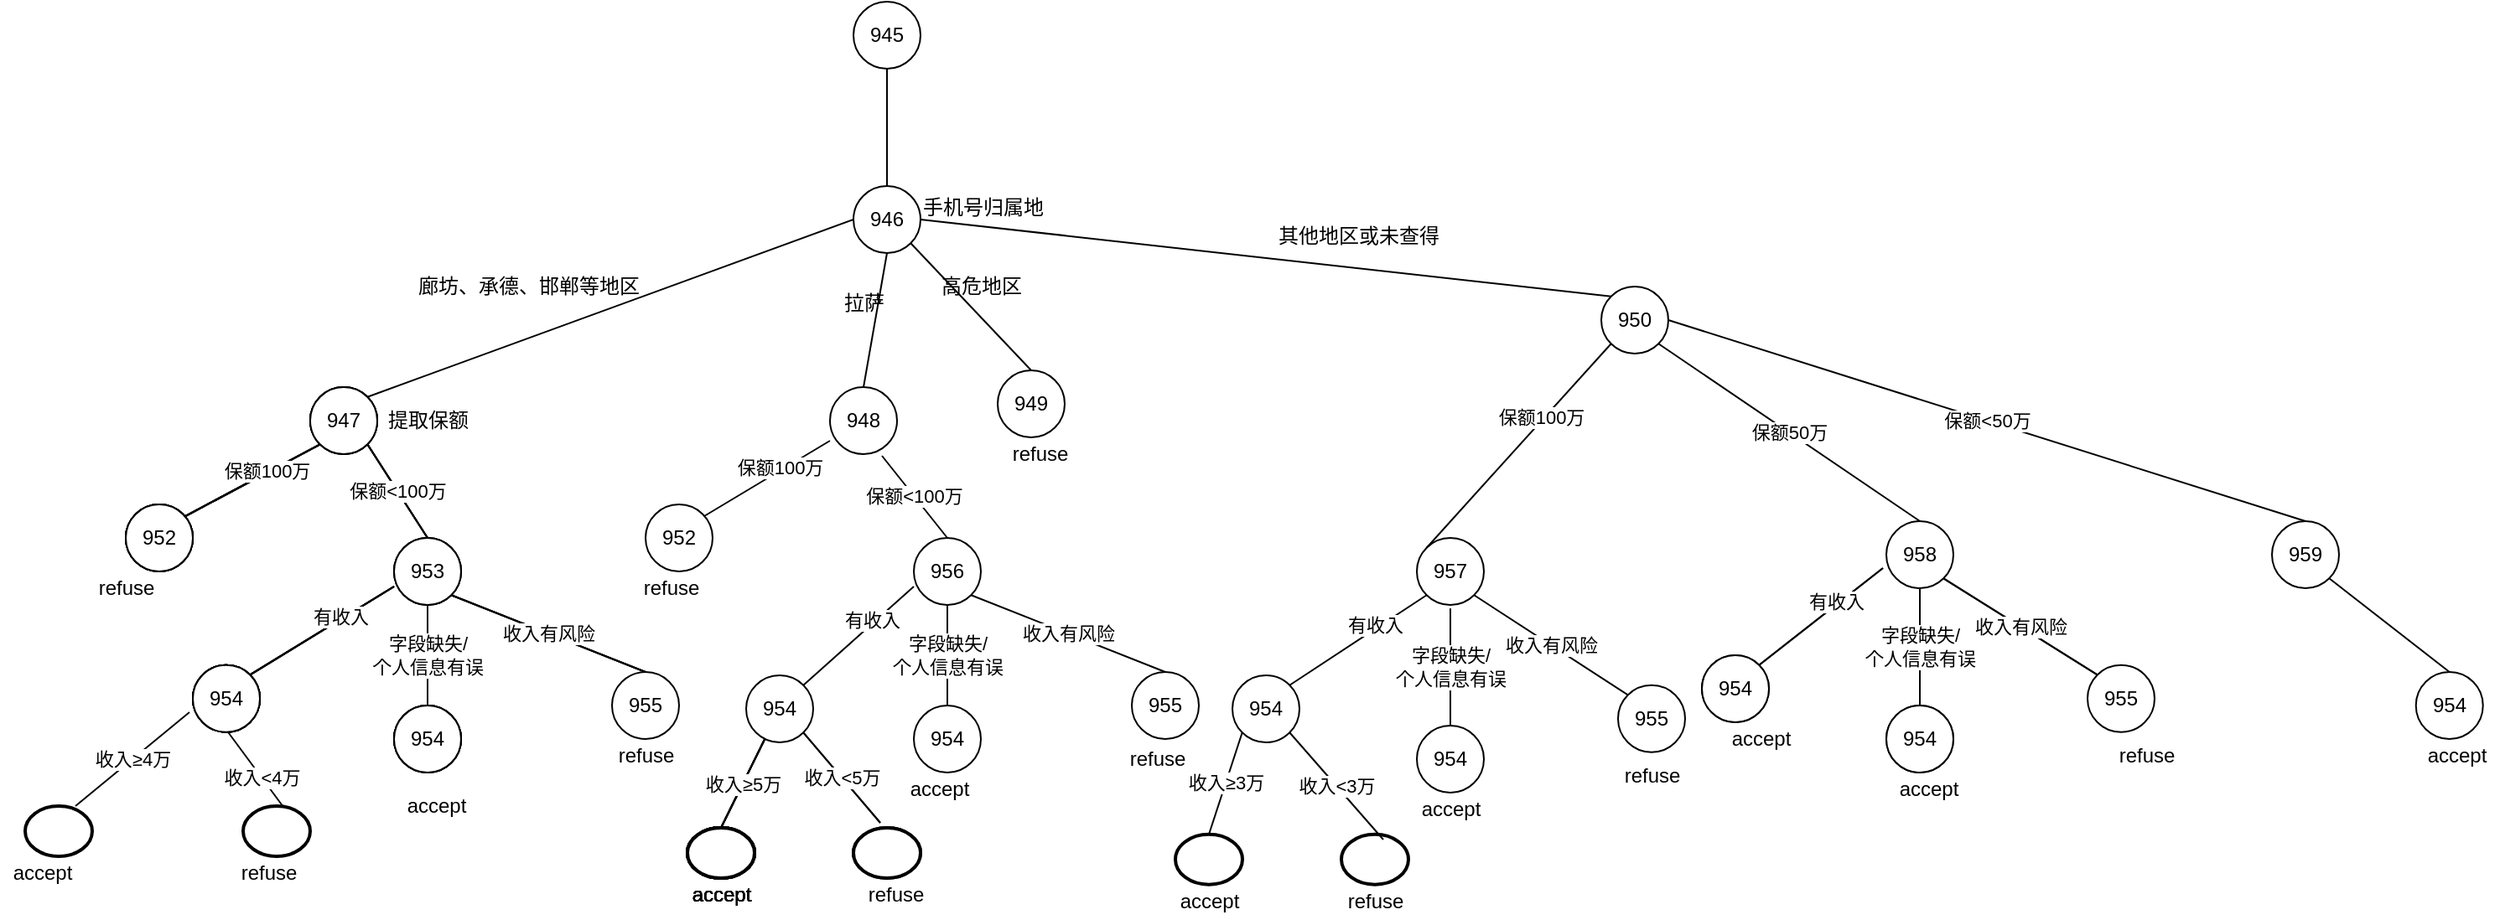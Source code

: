 <mxfile version="13.11.0" type="github">
  <diagram id="GqYp9QRgiTnMv4ogQ1yT" name="Page-1">
    <mxGraphModel dx="2249" dy="738" grid="1" gridSize="10" guides="1" tooltips="1" connect="1" arrows="1" fold="1" page="1" pageScale="1" pageWidth="827" pageHeight="1169" math="0" shadow="0">
      <root>
        <mxCell id="0" />
        <mxCell id="1" parent="0" />
        <mxCell id="ffeUi8GMqS-hSIrCTA7c-2" value="" style="endArrow=none;html=1;entryX=0.5;entryY=1;entryDx=0;entryDy=0;entryPerimeter=0;" edge="1" parent="1">
          <mxGeometry width="50" height="50" relative="1" as="geometry">
            <mxPoint x="414" y="190" as="sourcePoint" />
            <mxPoint x="414" y="120" as="targetPoint" />
          </mxGeometry>
        </mxCell>
        <mxCell id="ffeUi8GMqS-hSIrCTA7c-6" value="945" style="ellipse;whiteSpace=wrap;html=1;" vertex="1" parent="1">
          <mxGeometry x="394" y="80" width="40" height="40" as="geometry" />
        </mxCell>
        <mxCell id="ffeUi8GMqS-hSIrCTA7c-7" value="946" style="ellipse;whiteSpace=wrap;html=1;" vertex="1" parent="1">
          <mxGeometry x="394" y="190" width="40" height="40" as="geometry" />
        </mxCell>
        <mxCell id="ffeUi8GMqS-hSIrCTA7c-8" value="手机号归属地" style="text;html=1;align=center;verticalAlign=middle;resizable=0;points=[];autosize=1;" vertex="1" parent="1">
          <mxGeometry x="426" y="193" width="90" height="20" as="geometry" />
        </mxCell>
        <mxCell id="ffeUi8GMqS-hSIrCTA7c-9" value="" style="endArrow=none;html=1;entryX=0;entryY=0.5;entryDx=0;entryDy=0;exitX=1;exitY=0;exitDx=0;exitDy=0;" edge="1" parent="1" source="ffeUi8GMqS-hSIrCTA7c-13" target="ffeUi8GMqS-hSIrCTA7c-7">
          <mxGeometry width="50" height="50" relative="1" as="geometry">
            <mxPoint x="200" y="280" as="sourcePoint" />
            <mxPoint x="394" y="220" as="targetPoint" />
            <Array as="points" />
          </mxGeometry>
        </mxCell>
        <mxCell id="ffeUi8GMqS-hSIrCTA7c-10" value="" style="endArrow=none;html=1;entryX=0.5;entryY=1;entryDx=0;entryDy=0;exitX=0.5;exitY=0;exitDx=0;exitDy=0;" edge="1" parent="1" source="ffeUi8GMqS-hSIrCTA7c-14" target="ffeUi8GMqS-hSIrCTA7c-7">
          <mxGeometry width="50" height="50" relative="1" as="geometry">
            <mxPoint x="414" y="300" as="sourcePoint" />
            <mxPoint x="460" y="250" as="targetPoint" />
          </mxGeometry>
        </mxCell>
        <mxCell id="ffeUi8GMqS-hSIrCTA7c-11" value="" style="endArrow=none;html=1;entryX=1;entryY=1;entryDx=0;entryDy=0;" edge="1" parent="1" target="ffeUi8GMqS-hSIrCTA7c-7">
          <mxGeometry width="50" height="50" relative="1" as="geometry">
            <mxPoint x="500" y="300" as="sourcePoint" />
            <mxPoint x="500" y="250" as="targetPoint" />
          </mxGeometry>
        </mxCell>
        <mxCell id="ffeUi8GMqS-hSIrCTA7c-12" value="" style="endArrow=none;html=1;entryX=1;entryY=0.5;entryDx=0;entryDy=0;exitX=0;exitY=0;exitDx=0;exitDy=0;" edge="1" parent="1" source="ffeUi8GMqS-hSIrCTA7c-98" target="ffeUi8GMqS-hSIrCTA7c-7">
          <mxGeometry width="50" height="50" relative="1" as="geometry">
            <mxPoint x="650" y="300" as="sourcePoint" />
            <mxPoint x="540" y="230" as="targetPoint" />
          </mxGeometry>
        </mxCell>
        <mxCell id="ffeUi8GMqS-hSIrCTA7c-13" value="947" style="ellipse;whiteSpace=wrap;html=1;" vertex="1" parent="1">
          <mxGeometry x="70" y="310" width="40" height="40" as="geometry" />
        </mxCell>
        <mxCell id="ffeUi8GMqS-hSIrCTA7c-14" value="948" style="ellipse;whiteSpace=wrap;html=1;" vertex="1" parent="1">
          <mxGeometry x="380" y="310" width="40" height="40" as="geometry" />
        </mxCell>
        <mxCell id="ffeUi8GMqS-hSIrCTA7c-15" value="949" style="ellipse;whiteSpace=wrap;html=1;" vertex="1" parent="1">
          <mxGeometry x="480" y="300" width="40" height="40" as="geometry" />
        </mxCell>
        <mxCell id="ffeUi8GMqS-hSIrCTA7c-17" value="廊坊、承德、邯郸等地区" style="text;html=1;align=center;verticalAlign=middle;resizable=0;points=[];autosize=1;" vertex="1" parent="1">
          <mxGeometry x="125" y="240" width="150" height="20" as="geometry" />
        </mxCell>
        <mxCell id="ffeUi8GMqS-hSIrCTA7c-18" value="拉萨" style="text;html=1;align=center;verticalAlign=middle;resizable=0;points=[];autosize=1;" vertex="1" parent="1">
          <mxGeometry x="380" y="250" width="40" height="20" as="geometry" />
        </mxCell>
        <mxCell id="ffeUi8GMqS-hSIrCTA7c-19" value="高危地区" style="text;html=1;align=center;verticalAlign=middle;resizable=0;points=[];autosize=1;" vertex="1" parent="1">
          <mxGeometry x="440" y="240" width="60" height="20" as="geometry" />
        </mxCell>
        <mxCell id="ffeUi8GMqS-hSIrCTA7c-20" value="其他地区或未查得" style="text;html=1;align=center;verticalAlign=middle;resizable=0;points=[];autosize=1;" vertex="1" parent="1">
          <mxGeometry x="640" y="210" width="110" height="20" as="geometry" />
        </mxCell>
        <mxCell id="ffeUi8GMqS-hSIrCTA7c-21" value="提取保额" style="text;html=1;align=center;verticalAlign=middle;resizable=0;points=[];autosize=1;" vertex="1" parent="1">
          <mxGeometry x="110" y="320" width="60" height="20" as="geometry" />
        </mxCell>
        <mxCell id="ffeUi8GMqS-hSIrCTA7c-22" value="" style="endArrow=none;html=1;entryX=0;entryY=1;entryDx=0;entryDy=0;" edge="1" parent="1" target="ffeUi8GMqS-hSIrCTA7c-13">
          <mxGeometry width="50" height="50" relative="1" as="geometry">
            <mxPoint x="-10" y="390" as="sourcePoint" />
            <mxPoint x="70" y="340" as="targetPoint" />
          </mxGeometry>
        </mxCell>
        <mxCell id="ffeUi8GMqS-hSIrCTA7c-26" value="保额100万" style="edgeLabel;html=1;align=center;verticalAlign=middle;resizable=0;points=[];" vertex="1" connectable="0" parent="ffeUi8GMqS-hSIrCTA7c-22">
          <mxGeometry x="0.268" y="2" relative="1" as="geometry">
            <mxPoint as="offset" />
          </mxGeometry>
        </mxCell>
        <mxCell id="ffeUi8GMqS-hSIrCTA7c-23" value="952" style="ellipse;whiteSpace=wrap;html=1;" vertex="1" parent="1">
          <mxGeometry x="-40" y="380" width="40" height="40" as="geometry" />
        </mxCell>
        <mxCell id="ffeUi8GMqS-hSIrCTA7c-24" value="953" style="ellipse;whiteSpace=wrap;html=1;" vertex="1" parent="1">
          <mxGeometry x="120" y="400" width="40" height="40" as="geometry" />
        </mxCell>
        <mxCell id="ffeUi8GMqS-hSIrCTA7c-25" value="保额&amp;lt;100万" style="endArrow=none;html=1;entryX=1;entryY=1;entryDx=0;entryDy=0;exitX=0.5;exitY=0;exitDx=0;exitDy=0;" edge="1" parent="1" source="ffeUi8GMqS-hSIrCTA7c-24" target="ffeUi8GMqS-hSIrCTA7c-13">
          <mxGeometry width="50" height="50" relative="1" as="geometry">
            <mxPoint x="90" y="410" as="sourcePoint" />
            <mxPoint x="140" y="360" as="targetPoint" />
          </mxGeometry>
        </mxCell>
        <mxCell id="ffeUi8GMqS-hSIrCTA7c-27" value="refuse" style="text;html=1;align=center;verticalAlign=middle;resizable=0;points=[];autosize=1;" vertex="1" parent="1">
          <mxGeometry x="-65" y="420" width="50" height="20" as="geometry" />
        </mxCell>
        <mxCell id="ffeUi8GMqS-hSIrCTA7c-28" value="" style="endArrow=none;html=1;entryX=0;entryY=0.725;entryDx=0;entryDy=0;entryPerimeter=0;exitX=1;exitY=0;exitDx=0;exitDy=0;" edge="1" parent="1" source="ffeUi8GMqS-hSIrCTA7c-30" target="ffeUi8GMqS-hSIrCTA7c-24">
          <mxGeometry width="50" height="50" relative="1" as="geometry">
            <mxPoint x="80" y="475.86" as="sourcePoint" />
            <mxPoint x="165.858" y="430.002" as="targetPoint" />
          </mxGeometry>
        </mxCell>
        <mxCell id="ffeUi8GMqS-hSIrCTA7c-29" value="有收入" style="edgeLabel;html=1;align=center;verticalAlign=middle;resizable=0;points=[];" vertex="1" connectable="0" parent="ffeUi8GMqS-hSIrCTA7c-28">
          <mxGeometry x="0.268" y="2" relative="1" as="geometry">
            <mxPoint as="offset" />
          </mxGeometry>
        </mxCell>
        <mxCell id="ffeUi8GMqS-hSIrCTA7c-30" value="954" style="ellipse;whiteSpace=wrap;html=1;" vertex="1" parent="1">
          <mxGeometry y="475.86" width="40" height="40" as="geometry" />
        </mxCell>
        <mxCell id="ffeUi8GMqS-hSIrCTA7c-31" value="955" style="ellipse;whiteSpace=wrap;html=1;" vertex="1" parent="1">
          <mxGeometry x="250" y="480" width="40" height="40" as="geometry" />
        </mxCell>
        <mxCell id="ffeUi8GMqS-hSIrCTA7c-32" value="收入有风险" style="endArrow=none;html=1;entryX=1;entryY=1;entryDx=0;entryDy=0;exitX=0.5;exitY=0;exitDx=0;exitDy=0;" edge="1" parent="1" source="ffeUi8GMqS-hSIrCTA7c-31" target="ffeUi8GMqS-hSIrCTA7c-24">
          <mxGeometry width="50" height="50" relative="1" as="geometry">
            <mxPoint x="180" y="495.86" as="sourcePoint" />
            <mxPoint x="194.142" y="430.002" as="targetPoint" />
          </mxGeometry>
        </mxCell>
        <mxCell id="ffeUi8GMqS-hSIrCTA7c-34" value="954" style="ellipse;whiteSpace=wrap;html=1;" vertex="1" parent="1">
          <mxGeometry x="120" y="500" width="40" height="40" as="geometry" />
        </mxCell>
        <mxCell id="ffeUi8GMqS-hSIrCTA7c-35" value="字段缺失/&lt;br&gt;个人信息有误" style="endArrow=none;html=1;exitX=0.5;exitY=0;exitDx=0;exitDy=0;entryX=0.5;entryY=1;entryDx=0;entryDy=0;" edge="1" parent="1" source="ffeUi8GMqS-hSIrCTA7c-34" target="ffeUi8GMqS-hSIrCTA7c-24">
          <mxGeometry width="50" height="50" relative="1" as="geometry">
            <mxPoint x="410" y="430" as="sourcePoint" />
            <mxPoint x="170" y="430" as="targetPoint" />
            <Array as="points" />
          </mxGeometry>
        </mxCell>
        <mxCell id="ffeUi8GMqS-hSIrCTA7c-36" value="" style="endArrow=none;html=1;entryX=0;entryY=1;entryDx=0;entryDy=0;" edge="1" parent="1">
          <mxGeometry width="50" height="50" relative="1" as="geometry">
            <mxPoint x="-10" y="390" as="sourcePoint" />
            <mxPoint x="75.858" y="344.142" as="targetPoint" />
          </mxGeometry>
        </mxCell>
        <mxCell id="ffeUi8GMqS-hSIrCTA7c-37" value="保额100万" style="edgeLabel;html=1;align=center;verticalAlign=middle;resizable=0;points=[];" vertex="1" connectable="0" parent="ffeUi8GMqS-hSIrCTA7c-36">
          <mxGeometry x="0.268" y="2" relative="1" as="geometry">
            <mxPoint as="offset" />
          </mxGeometry>
        </mxCell>
        <mxCell id="ffeUi8GMqS-hSIrCTA7c-38" value="952" style="ellipse;whiteSpace=wrap;html=1;" vertex="1" parent="1">
          <mxGeometry x="-40" y="380" width="40" height="40" as="geometry" />
        </mxCell>
        <mxCell id="ffeUi8GMqS-hSIrCTA7c-39" value="956" style="ellipse;whiteSpace=wrap;html=1;" vertex="1" parent="1">
          <mxGeometry x="430" y="400" width="40" height="40" as="geometry" />
        </mxCell>
        <mxCell id="ffeUi8GMqS-hSIrCTA7c-40" value="保额&amp;lt;100万" style="endArrow=none;html=1;exitX=0.5;exitY=0;exitDx=0;exitDy=0;entryX=0.775;entryY=1.025;entryDx=0;entryDy=0;entryPerimeter=0;" edge="1" parent="1" source="ffeUi8GMqS-hSIrCTA7c-39" target="ffeUi8GMqS-hSIrCTA7c-14">
          <mxGeometry width="50" height="50" relative="1" as="geometry">
            <mxPoint x="400" y="410" as="sourcePoint" />
            <mxPoint x="430" y="344" as="targetPoint" />
          </mxGeometry>
        </mxCell>
        <mxCell id="ffeUi8GMqS-hSIrCTA7c-41" value="" style="endArrow=none;html=1;entryX=0;entryY=0.8;entryDx=0;entryDy=0;entryPerimeter=0;" edge="1" parent="1" target="ffeUi8GMqS-hSIrCTA7c-14">
          <mxGeometry width="50" height="50" relative="1" as="geometry">
            <mxPoint x="300" y="390" as="sourcePoint" />
            <mxPoint x="385.858" y="344.142" as="targetPoint" />
          </mxGeometry>
        </mxCell>
        <mxCell id="ffeUi8GMqS-hSIrCTA7c-42" value="保额100万" style="edgeLabel;html=1;align=center;verticalAlign=middle;resizable=0;points=[];" vertex="1" connectable="0" parent="ffeUi8GMqS-hSIrCTA7c-41">
          <mxGeometry x="0.268" y="2" relative="1" as="geometry">
            <mxPoint as="offset" />
          </mxGeometry>
        </mxCell>
        <mxCell id="ffeUi8GMqS-hSIrCTA7c-43" value="952" style="ellipse;whiteSpace=wrap;html=1;" vertex="1" parent="1">
          <mxGeometry x="270" y="380" width="40" height="40" as="geometry" />
        </mxCell>
        <mxCell id="ffeUi8GMqS-hSIrCTA7c-44" value="refuse" style="text;html=1;align=center;verticalAlign=middle;resizable=0;points=[];autosize=1;" vertex="1" parent="1">
          <mxGeometry x="260" y="420" width="50" height="20" as="geometry" />
        </mxCell>
        <mxCell id="ffeUi8GMqS-hSIrCTA7c-45" value="" style="endArrow=none;html=1;entryX=0;entryY=0.725;entryDx=0;entryDy=0;entryPerimeter=0;exitX=1;exitY=0;exitDx=0;exitDy=0;" edge="1" source="ffeUi8GMqS-hSIrCTA7c-47" parent="1">
          <mxGeometry width="50" height="50" relative="1" as="geometry">
            <mxPoint x="80" y="475.86" as="sourcePoint" />
            <mxPoint x="120" y="429" as="targetPoint" />
          </mxGeometry>
        </mxCell>
        <mxCell id="ffeUi8GMqS-hSIrCTA7c-46" value="有收入" style="edgeLabel;html=1;align=center;verticalAlign=middle;resizable=0;points=[];" vertex="1" connectable="0" parent="ffeUi8GMqS-hSIrCTA7c-45">
          <mxGeometry x="0.268" y="2" relative="1" as="geometry">
            <mxPoint as="offset" />
          </mxGeometry>
        </mxCell>
        <mxCell id="ffeUi8GMqS-hSIrCTA7c-47" value="954" style="ellipse;whiteSpace=wrap;html=1;" vertex="1" parent="1">
          <mxGeometry y="475.86" width="40" height="40" as="geometry" />
        </mxCell>
        <mxCell id="ffeUi8GMqS-hSIrCTA7c-50" value="954" style="ellipse;whiteSpace=wrap;html=1;" vertex="1" parent="1">
          <mxGeometry y="475.86" width="40" height="40" as="geometry" />
        </mxCell>
        <mxCell id="ffeUi8GMqS-hSIrCTA7c-51" value="" style="endArrow=none;html=1;entryX=0;entryY=0.725;entryDx=0;entryDy=0;entryPerimeter=0;exitX=1;exitY=0;exitDx=0;exitDy=0;" edge="1" source="ffeUi8GMqS-hSIrCTA7c-50" parent="1">
          <mxGeometry width="50" height="50" relative="1" as="geometry">
            <mxPoint x="80" y="475.86" as="sourcePoint" />
            <mxPoint x="120" y="429" as="targetPoint" />
          </mxGeometry>
        </mxCell>
        <mxCell id="ffeUi8GMqS-hSIrCTA7c-52" value="有收入" style="edgeLabel;html=1;align=center;verticalAlign=middle;resizable=0;points=[];" vertex="1" connectable="0" parent="ffeUi8GMqS-hSIrCTA7c-51">
          <mxGeometry x="0.268" y="2" relative="1" as="geometry">
            <mxPoint as="offset" />
          </mxGeometry>
        </mxCell>
        <mxCell id="ffeUi8GMqS-hSIrCTA7c-53" value="954" style="ellipse;whiteSpace=wrap;html=1;" vertex="1" parent="1">
          <mxGeometry x="120" y="500" width="40" height="40" as="geometry" />
        </mxCell>
        <mxCell id="ffeUi8GMqS-hSIrCTA7c-54" value="字段缺失/&lt;br&gt;个人信息有误" style="endArrow=none;html=1;exitX=0.5;exitY=0;exitDx=0;exitDy=0;entryX=0.5;entryY=1;entryDx=0;entryDy=0;" edge="1" source="ffeUi8GMqS-hSIrCTA7c-53" parent="1">
          <mxGeometry width="50" height="50" relative="1" as="geometry">
            <mxPoint x="410" y="430" as="sourcePoint" />
            <mxPoint x="140" y="440" as="targetPoint" />
            <Array as="points" />
          </mxGeometry>
        </mxCell>
        <mxCell id="ffeUi8GMqS-hSIrCTA7c-55" value="954" style="ellipse;whiteSpace=wrap;html=1;" vertex="1" parent="1">
          <mxGeometry y="475.86" width="40" height="40" as="geometry" />
        </mxCell>
        <mxCell id="ffeUi8GMqS-hSIrCTA7c-56" value="" style="endArrow=none;html=1;entryX=0;entryY=0.725;entryDx=0;entryDy=0;entryPerimeter=0;exitX=1;exitY=0;exitDx=0;exitDy=0;" edge="1" source="ffeUi8GMqS-hSIrCTA7c-55" parent="1">
          <mxGeometry width="50" height="50" relative="1" as="geometry">
            <mxPoint x="80" y="475.86" as="sourcePoint" />
            <mxPoint x="120" y="429" as="targetPoint" />
          </mxGeometry>
        </mxCell>
        <mxCell id="ffeUi8GMqS-hSIrCTA7c-57" value="有收入" style="edgeLabel;html=1;align=center;verticalAlign=middle;resizable=0;points=[];" vertex="1" connectable="0" parent="ffeUi8GMqS-hSIrCTA7c-56">
          <mxGeometry x="0.268" y="2" relative="1" as="geometry">
            <mxPoint as="offset" />
          </mxGeometry>
        </mxCell>
        <mxCell id="ffeUi8GMqS-hSIrCTA7c-58" value="954" style="ellipse;whiteSpace=wrap;html=1;" vertex="1" parent="1">
          <mxGeometry x="120" y="500" width="40" height="40" as="geometry" />
        </mxCell>
        <mxCell id="ffeUi8GMqS-hSIrCTA7c-59" value="字段缺失/&lt;br&gt;个人信息有误" style="endArrow=none;html=1;exitX=0.5;exitY=0;exitDx=0;exitDy=0;entryX=0.5;entryY=1;entryDx=0;entryDy=0;" edge="1" source="ffeUi8GMqS-hSIrCTA7c-58" parent="1">
          <mxGeometry width="50" height="50" relative="1" as="geometry">
            <mxPoint x="410" y="430" as="sourcePoint" />
            <mxPoint x="140" y="440" as="targetPoint" />
            <Array as="points" />
          </mxGeometry>
        </mxCell>
        <mxCell id="ffeUi8GMqS-hSIrCTA7c-60" value="收入有风险" style="endArrow=none;html=1;entryX=1;entryY=1;entryDx=0;entryDy=0;exitX=0.5;exitY=0;exitDx=0;exitDy=0;" edge="1" parent="1">
          <mxGeometry width="50" height="50" relative="1" as="geometry">
            <mxPoint x="270" y="480" as="sourcePoint" />
            <mxPoint x="154.142" y="434.142" as="targetPoint" />
          </mxGeometry>
        </mxCell>
        <mxCell id="ffeUi8GMqS-hSIrCTA7c-61" value="955" style="ellipse;whiteSpace=wrap;html=1;" vertex="1" parent="1">
          <mxGeometry x="560" y="480" width="40" height="40" as="geometry" />
        </mxCell>
        <mxCell id="ffeUi8GMqS-hSIrCTA7c-62" value="954" style="ellipse;whiteSpace=wrap;html=1;" vertex="1" parent="1">
          <mxGeometry x="330" y="482" width="40" height="40" as="geometry" />
        </mxCell>
        <mxCell id="ffeUi8GMqS-hSIrCTA7c-63" value="" style="endArrow=none;html=1;entryX=0;entryY=0.725;entryDx=0;entryDy=0;entryPerimeter=0;exitX=1;exitY=0;exitDx=0;exitDy=0;" edge="1" parent="1" source="ffeUi8GMqS-hSIrCTA7c-62">
          <mxGeometry width="50" height="50" relative="1" as="geometry">
            <mxPoint x="390" y="475.86" as="sourcePoint" />
            <mxPoint x="430" y="429" as="targetPoint" />
          </mxGeometry>
        </mxCell>
        <mxCell id="ffeUi8GMqS-hSIrCTA7c-64" value="有收入" style="edgeLabel;html=1;align=center;verticalAlign=middle;resizable=0;points=[];" vertex="1" connectable="0" parent="ffeUi8GMqS-hSIrCTA7c-63">
          <mxGeometry x="0.268" y="2" relative="1" as="geometry">
            <mxPoint as="offset" />
          </mxGeometry>
        </mxCell>
        <mxCell id="ffeUi8GMqS-hSIrCTA7c-65" value="954" style="ellipse;whiteSpace=wrap;html=1;" vertex="1" parent="1">
          <mxGeometry x="430" y="500" width="40" height="40" as="geometry" />
        </mxCell>
        <mxCell id="ffeUi8GMqS-hSIrCTA7c-66" value="字段缺失/&lt;br&gt;个人信息有误" style="endArrow=none;html=1;exitX=0.5;exitY=0;exitDx=0;exitDy=0;entryX=0.5;entryY=1;entryDx=0;entryDy=0;" edge="1" parent="1" source="ffeUi8GMqS-hSIrCTA7c-65">
          <mxGeometry width="50" height="50" relative="1" as="geometry">
            <mxPoint x="720" y="430" as="sourcePoint" />
            <mxPoint x="450" y="440" as="targetPoint" />
            <Array as="points">
              <mxPoint x="450" y="480" />
            </Array>
          </mxGeometry>
        </mxCell>
        <mxCell id="ffeUi8GMqS-hSIrCTA7c-67" value="收入有风险" style="endArrow=none;html=1;entryX=1;entryY=1;entryDx=0;entryDy=0;exitX=0.5;exitY=0;exitDx=0;exitDy=0;" edge="1" parent="1">
          <mxGeometry width="50" height="50" relative="1" as="geometry">
            <mxPoint x="580" y="480" as="sourcePoint" />
            <mxPoint x="464.142" y="434.142" as="targetPoint" />
          </mxGeometry>
        </mxCell>
        <mxCell id="ffeUi8GMqS-hSIrCTA7c-68" value="refuse" style="text;html=1;align=center;verticalAlign=middle;resizable=0;points=[];autosize=1;" vertex="1" parent="1">
          <mxGeometry x="480" y="340" width="50" height="20" as="geometry" />
        </mxCell>
        <mxCell id="ffeUi8GMqS-hSIrCTA7c-69" value="947" style="ellipse;whiteSpace=wrap;html=1;" vertex="1" parent="1">
          <mxGeometry x="70" y="310" width="40" height="40" as="geometry" />
        </mxCell>
        <mxCell id="ffeUi8GMqS-hSIrCTA7c-70" value="" style="endArrow=none;html=1;entryX=0;entryY=1;entryDx=0;entryDy=0;" edge="1" parent="1">
          <mxGeometry width="50" height="50" relative="1" as="geometry">
            <mxPoint x="-10" y="390" as="sourcePoint" />
            <mxPoint x="75.858" y="344.142" as="targetPoint" />
          </mxGeometry>
        </mxCell>
        <mxCell id="ffeUi8GMqS-hSIrCTA7c-71" value="保额100万" style="edgeLabel;html=1;align=center;verticalAlign=middle;resizable=0;points=[];" vertex="1" connectable="0" parent="ffeUi8GMqS-hSIrCTA7c-70">
          <mxGeometry x="0.268" y="2" relative="1" as="geometry">
            <mxPoint as="offset" />
          </mxGeometry>
        </mxCell>
        <mxCell id="ffeUi8GMqS-hSIrCTA7c-72" value="952" style="ellipse;whiteSpace=wrap;html=1;" vertex="1" parent="1">
          <mxGeometry x="-40" y="380" width="40" height="40" as="geometry" />
        </mxCell>
        <mxCell id="ffeUi8GMqS-hSIrCTA7c-73" value="保额&amp;lt;100万" style="endArrow=none;html=1;entryX=1;entryY=1;entryDx=0;entryDy=0;exitX=0.5;exitY=0;exitDx=0;exitDy=0;" edge="1" target="ffeUi8GMqS-hSIrCTA7c-69" parent="1">
          <mxGeometry width="50" height="50" relative="1" as="geometry">
            <mxPoint x="140" y="400" as="sourcePoint" />
            <mxPoint x="140" y="360" as="targetPoint" />
          </mxGeometry>
        </mxCell>
        <mxCell id="ffeUi8GMqS-hSIrCTA7c-74" value="947" style="ellipse;whiteSpace=wrap;html=1;" vertex="1" parent="1">
          <mxGeometry x="70" y="310" width="40" height="40" as="geometry" />
        </mxCell>
        <mxCell id="ffeUi8GMqS-hSIrCTA7c-75" value="" style="endArrow=none;html=1;entryX=0;entryY=1;entryDx=0;entryDy=0;" edge="1" parent="1">
          <mxGeometry width="50" height="50" relative="1" as="geometry">
            <mxPoint x="-10" y="390" as="sourcePoint" />
            <mxPoint x="75.858" y="344.142" as="targetPoint" />
          </mxGeometry>
        </mxCell>
        <mxCell id="ffeUi8GMqS-hSIrCTA7c-76" value="保额100万" style="edgeLabel;html=1;align=center;verticalAlign=middle;resizable=0;points=[];" vertex="1" connectable="0" parent="ffeUi8GMqS-hSIrCTA7c-75">
          <mxGeometry x="0.268" y="2" relative="1" as="geometry">
            <mxPoint as="offset" />
          </mxGeometry>
        </mxCell>
        <mxCell id="ffeUi8GMqS-hSIrCTA7c-77" value="952" style="ellipse;whiteSpace=wrap;html=1;" vertex="1" parent="1">
          <mxGeometry x="-40" y="380" width="40" height="40" as="geometry" />
        </mxCell>
        <mxCell id="ffeUi8GMqS-hSIrCTA7c-78" value="保额&amp;lt;100万" style="endArrow=none;html=1;entryX=1;entryY=1;entryDx=0;entryDy=0;exitX=0.5;exitY=0;exitDx=0;exitDy=0;" edge="1" target="ffeUi8GMqS-hSIrCTA7c-74" parent="1">
          <mxGeometry width="50" height="50" relative="1" as="geometry">
            <mxPoint x="140" y="400" as="sourcePoint" />
            <mxPoint x="140" y="360" as="targetPoint" />
          </mxGeometry>
        </mxCell>
        <mxCell id="ffeUi8GMqS-hSIrCTA7c-79" value="953" style="ellipse;whiteSpace=wrap;html=1;" vertex="1" parent="1">
          <mxGeometry x="120" y="400" width="40" height="40" as="geometry" />
        </mxCell>
        <mxCell id="ffeUi8GMqS-hSIrCTA7c-80" value="" style="endArrow=none;html=1;entryX=0;entryY=0.725;entryDx=0;entryDy=0;entryPerimeter=0;exitX=1;exitY=0;exitDx=0;exitDy=0;" edge="1" source="ffeUi8GMqS-hSIrCTA7c-82" parent="1">
          <mxGeometry width="50" height="50" relative="1" as="geometry">
            <mxPoint x="80" y="475.86" as="sourcePoint" />
            <mxPoint x="120" y="429" as="targetPoint" />
          </mxGeometry>
        </mxCell>
        <mxCell id="ffeUi8GMqS-hSIrCTA7c-81" value="有收入" style="edgeLabel;html=1;align=center;verticalAlign=middle;resizable=0;points=[];" vertex="1" connectable="0" parent="ffeUi8GMqS-hSIrCTA7c-80">
          <mxGeometry x="0.268" y="2" relative="1" as="geometry">
            <mxPoint as="offset" />
          </mxGeometry>
        </mxCell>
        <mxCell id="ffeUi8GMqS-hSIrCTA7c-82" value="954" style="ellipse;whiteSpace=wrap;html=1;" vertex="1" parent="1">
          <mxGeometry y="475.86" width="40" height="40" as="geometry" />
        </mxCell>
        <mxCell id="ffeUi8GMqS-hSIrCTA7c-83" value="954" style="ellipse;whiteSpace=wrap;html=1;" vertex="1" parent="1">
          <mxGeometry x="120" y="500" width="40" height="40" as="geometry" />
        </mxCell>
        <mxCell id="ffeUi8GMqS-hSIrCTA7c-84" value="字段缺失/&lt;br&gt;个人信息有误" style="endArrow=none;html=1;exitX=0.5;exitY=0;exitDx=0;exitDy=0;entryX=0.5;entryY=1;entryDx=0;entryDy=0;" edge="1" source="ffeUi8GMqS-hSIrCTA7c-83" parent="1">
          <mxGeometry width="50" height="50" relative="1" as="geometry">
            <mxPoint x="410" y="430" as="sourcePoint" />
            <mxPoint x="140" y="440" as="targetPoint" />
            <Array as="points" />
          </mxGeometry>
        </mxCell>
        <mxCell id="ffeUi8GMqS-hSIrCTA7c-85" value="947" style="ellipse;whiteSpace=wrap;html=1;" vertex="1" parent="1">
          <mxGeometry x="70" y="310" width="40" height="40" as="geometry" />
        </mxCell>
        <mxCell id="ffeUi8GMqS-hSIrCTA7c-86" value="" style="endArrow=none;html=1;entryX=0;entryY=1;entryDx=0;entryDy=0;" edge="1" parent="1">
          <mxGeometry width="50" height="50" relative="1" as="geometry">
            <mxPoint x="-10" y="390" as="sourcePoint" />
            <mxPoint x="75.858" y="344.142" as="targetPoint" />
          </mxGeometry>
        </mxCell>
        <mxCell id="ffeUi8GMqS-hSIrCTA7c-87" value="保额100万" style="edgeLabel;html=1;align=center;verticalAlign=middle;resizable=0;points=[];" vertex="1" connectable="0" parent="ffeUi8GMqS-hSIrCTA7c-86">
          <mxGeometry x="0.268" y="2" relative="1" as="geometry">
            <mxPoint as="offset" />
          </mxGeometry>
        </mxCell>
        <mxCell id="ffeUi8GMqS-hSIrCTA7c-88" value="952" style="ellipse;whiteSpace=wrap;html=1;" vertex="1" parent="1">
          <mxGeometry x="-40" y="380" width="40" height="40" as="geometry" />
        </mxCell>
        <mxCell id="ffeUi8GMqS-hSIrCTA7c-89" value="保额&amp;lt;100万" style="endArrow=none;html=1;entryX=1;entryY=1;entryDx=0;entryDy=0;exitX=0.5;exitY=0;exitDx=0;exitDy=0;" edge="1" target="ffeUi8GMqS-hSIrCTA7c-85" parent="1">
          <mxGeometry width="50" height="50" relative="1" as="geometry">
            <mxPoint x="140" y="400" as="sourcePoint" />
            <mxPoint x="140" y="360" as="targetPoint" />
          </mxGeometry>
        </mxCell>
        <mxCell id="ffeUi8GMqS-hSIrCTA7c-90" value="953" style="ellipse;whiteSpace=wrap;html=1;" vertex="1" parent="1">
          <mxGeometry x="120" y="400" width="40" height="40" as="geometry" />
        </mxCell>
        <mxCell id="ffeUi8GMqS-hSIrCTA7c-91" value="" style="endArrow=none;html=1;entryX=0;entryY=0.725;entryDx=0;entryDy=0;entryPerimeter=0;exitX=1;exitY=0;exitDx=0;exitDy=0;" edge="1" source="ffeUi8GMqS-hSIrCTA7c-93" parent="1">
          <mxGeometry width="50" height="50" relative="1" as="geometry">
            <mxPoint x="80" y="475.86" as="sourcePoint" />
            <mxPoint x="120" y="429" as="targetPoint" />
          </mxGeometry>
        </mxCell>
        <mxCell id="ffeUi8GMqS-hSIrCTA7c-92" value="有收入" style="edgeLabel;html=1;align=center;verticalAlign=middle;resizable=0;points=[];" vertex="1" connectable="0" parent="ffeUi8GMqS-hSIrCTA7c-91">
          <mxGeometry x="0.268" y="2" relative="1" as="geometry">
            <mxPoint as="offset" />
          </mxGeometry>
        </mxCell>
        <mxCell id="ffeUi8GMqS-hSIrCTA7c-93" value="954" style="ellipse;whiteSpace=wrap;html=1;" vertex="1" parent="1">
          <mxGeometry y="475.86" width="40" height="40" as="geometry" />
        </mxCell>
        <mxCell id="ffeUi8GMqS-hSIrCTA7c-94" value="954" style="ellipse;whiteSpace=wrap;html=1;" vertex="1" parent="1">
          <mxGeometry x="120" y="500" width="40" height="40" as="geometry" />
        </mxCell>
        <mxCell id="ffeUi8GMqS-hSIrCTA7c-95" value="字段缺失/&lt;br&gt;个人信息有误" style="endArrow=none;html=1;exitX=0.5;exitY=0;exitDx=0;exitDy=0;entryX=0.5;entryY=1;entryDx=0;entryDy=0;" edge="1" source="ffeUi8GMqS-hSIrCTA7c-94" parent="1">
          <mxGeometry width="50" height="50" relative="1" as="geometry">
            <mxPoint x="410" y="430" as="sourcePoint" />
            <mxPoint x="140" y="440" as="targetPoint" />
            <Array as="points" />
          </mxGeometry>
        </mxCell>
        <mxCell id="ffeUi8GMqS-hSIrCTA7c-96" value="收入有风险" style="endArrow=none;html=1;entryX=1;entryY=1;entryDx=0;entryDy=0;exitX=0.5;exitY=0;exitDx=0;exitDy=0;" edge="1" parent="1">
          <mxGeometry width="50" height="50" relative="1" as="geometry">
            <mxPoint x="270" y="480" as="sourcePoint" />
            <mxPoint x="154.142" y="434.142" as="targetPoint" />
          </mxGeometry>
        </mxCell>
        <mxCell id="ffeUi8GMqS-hSIrCTA7c-97" value="955" style="ellipse;whiteSpace=wrap;html=1;" vertex="1" parent="1">
          <mxGeometry x="1130" y="475.86" width="40" height="40" as="geometry" />
        </mxCell>
        <mxCell id="ffeUi8GMqS-hSIrCTA7c-98" value="950" style="ellipse;whiteSpace=wrap;html=1;" vertex="1" parent="1">
          <mxGeometry x="840" y="250" width="40" height="40" as="geometry" />
        </mxCell>
        <mxCell id="ffeUi8GMqS-hSIrCTA7c-99" value="" style="endArrow=none;html=1;entryX=0;entryY=1;entryDx=0;entryDy=0;exitX=0;exitY=0;exitDx=0;exitDy=0;" edge="1" parent="1" source="ffeUi8GMqS-hSIrCTA7c-101" target="ffeUi8GMqS-hSIrCTA7c-98">
          <mxGeometry width="50" height="50" relative="1" as="geometry">
            <mxPoint x="630" y="410" as="sourcePoint" />
            <mxPoint x="715.858" y="364.142" as="targetPoint" />
          </mxGeometry>
        </mxCell>
        <mxCell id="ffeUi8GMqS-hSIrCTA7c-100" value="保额100万" style="edgeLabel;html=1;align=center;verticalAlign=middle;resizable=0;points=[];" vertex="1" connectable="0" parent="ffeUi8GMqS-hSIrCTA7c-99">
          <mxGeometry x="0.268" y="2" relative="1" as="geometry">
            <mxPoint as="offset" />
          </mxGeometry>
        </mxCell>
        <mxCell id="ffeUi8GMqS-hSIrCTA7c-101" value="957" style="ellipse;whiteSpace=wrap;html=1;" vertex="1" parent="1">
          <mxGeometry x="730" y="400" width="40" height="40" as="geometry" />
        </mxCell>
        <mxCell id="ffeUi8GMqS-hSIrCTA7c-102" value="保额50万" style="endArrow=none;html=1;entryX=1;entryY=1;entryDx=0;entryDy=0;exitX=0.5;exitY=0;exitDx=0;exitDy=0;" edge="1" parent="1" target="ffeUi8GMqS-hSIrCTA7c-98" source="ffeUi8GMqS-hSIrCTA7c-103">
          <mxGeometry width="50" height="50" relative="1" as="geometry">
            <mxPoint x="780" y="420" as="sourcePoint" />
            <mxPoint x="780" y="380" as="targetPoint" />
          </mxGeometry>
        </mxCell>
        <mxCell id="ffeUi8GMqS-hSIrCTA7c-103" value="958" style="ellipse;whiteSpace=wrap;html=1;" vertex="1" parent="1">
          <mxGeometry x="1010" y="390" width="40" height="40" as="geometry" />
        </mxCell>
        <mxCell id="ffeUi8GMqS-hSIrCTA7c-104" value="" style="endArrow=none;html=1;entryX=-0.05;entryY=0.7;entryDx=0;entryDy=0;entryPerimeter=0;exitX=1;exitY=0;exitDx=0;exitDy=0;" edge="1" parent="1" source="ffeUi8GMqS-hSIrCTA7c-106" target="ffeUi8GMqS-hSIrCTA7c-103">
          <mxGeometry width="50" height="50" relative="1" as="geometry">
            <mxPoint x="720" y="495.86" as="sourcePoint" />
            <mxPoint x="760" y="449" as="targetPoint" />
          </mxGeometry>
        </mxCell>
        <mxCell id="ffeUi8GMqS-hSIrCTA7c-105" value="有收入" style="edgeLabel;html=1;align=center;verticalAlign=middle;resizable=0;points=[];" vertex="1" connectable="0" parent="ffeUi8GMqS-hSIrCTA7c-104">
          <mxGeometry x="0.268" y="2" relative="1" as="geometry">
            <mxPoint as="offset" />
          </mxGeometry>
        </mxCell>
        <mxCell id="ffeUi8GMqS-hSIrCTA7c-106" value="954" style="ellipse;whiteSpace=wrap;html=1;" vertex="1" parent="1">
          <mxGeometry x="900" y="470" width="40" height="40" as="geometry" />
        </mxCell>
        <mxCell id="ffeUi8GMqS-hSIrCTA7c-107" value="954" style="ellipse;whiteSpace=wrap;html=1;" vertex="1" parent="1">
          <mxGeometry x="1010" y="500" width="40" height="40" as="geometry" />
        </mxCell>
        <mxCell id="ffeUi8GMqS-hSIrCTA7c-108" value="字段缺失/&lt;br&gt;个人信息有误" style="endArrow=none;html=1;exitX=0.5;exitY=0;exitDx=0;exitDy=0;entryX=0.5;entryY=1;entryDx=0;entryDy=0;" edge="1" parent="1" source="ffeUi8GMqS-hSIrCTA7c-107" target="ffeUi8GMqS-hSIrCTA7c-103">
          <mxGeometry width="50" height="50" relative="1" as="geometry">
            <mxPoint x="1050" y="450" as="sourcePoint" />
            <mxPoint x="780" y="460" as="targetPoint" />
            <Array as="points" />
          </mxGeometry>
        </mxCell>
        <mxCell id="ffeUi8GMqS-hSIrCTA7c-109" value="收入有风险" style="endArrow=none;html=1;entryX=1;entryY=1;entryDx=0;entryDy=0;exitX=0;exitY=0;exitDx=0;exitDy=0;" edge="1" parent="1" source="ffeUi8GMqS-hSIrCTA7c-97" target="ffeUi8GMqS-hSIrCTA7c-103">
          <mxGeometry width="50" height="50" relative="1" as="geometry">
            <mxPoint x="910" y="500" as="sourcePoint" />
            <mxPoint x="794.142" y="454.142" as="targetPoint" />
          </mxGeometry>
        </mxCell>
        <mxCell id="ffeUi8GMqS-hSIrCTA7c-112" value="" style="endArrow=none;html=1;entryX=-0.05;entryY=0.7;entryDx=0;entryDy=0;entryPerimeter=0;exitX=1;exitY=0;exitDx=0;exitDy=0;" edge="1" source="ffeUi8GMqS-hSIrCTA7c-114" parent="1">
          <mxGeometry width="50" height="50" relative="1" as="geometry">
            <mxPoint x="720" y="495.86" as="sourcePoint" />
            <mxPoint x="1008" y="418" as="targetPoint" />
          </mxGeometry>
        </mxCell>
        <mxCell id="ffeUi8GMqS-hSIrCTA7c-113" value="有收入" style="edgeLabel;html=1;align=center;verticalAlign=middle;resizable=0;points=[];" vertex="1" connectable="0" parent="ffeUi8GMqS-hSIrCTA7c-112">
          <mxGeometry x="0.268" y="2" relative="1" as="geometry">
            <mxPoint as="offset" />
          </mxGeometry>
        </mxCell>
        <mxCell id="ffeUi8GMqS-hSIrCTA7c-114" value="954" style="ellipse;whiteSpace=wrap;html=1;" vertex="1" parent="1">
          <mxGeometry x="900" y="470" width="40" height="40" as="geometry" />
        </mxCell>
        <mxCell id="ffeUi8GMqS-hSIrCTA7c-115" value="954" style="ellipse;whiteSpace=wrap;html=1;" vertex="1" parent="1">
          <mxGeometry x="1010" y="500" width="40" height="40" as="geometry" />
        </mxCell>
        <mxCell id="ffeUi8GMqS-hSIrCTA7c-116" value="字段缺失/&lt;br&gt;个人信息有误" style="endArrow=none;html=1;exitX=0.5;exitY=0;exitDx=0;exitDy=0;entryX=0.5;entryY=1;entryDx=0;entryDy=0;" edge="1" source="ffeUi8GMqS-hSIrCTA7c-115" parent="1">
          <mxGeometry width="50" height="50" relative="1" as="geometry">
            <mxPoint x="1050" y="450" as="sourcePoint" />
            <mxPoint x="1030" y="430" as="targetPoint" />
            <Array as="points" />
          </mxGeometry>
        </mxCell>
        <mxCell id="ffeUi8GMqS-hSIrCTA7c-117" value="收入有风险" style="endArrow=none;html=1;entryX=1;entryY=1;entryDx=0;entryDy=0;exitX=0;exitY=0;exitDx=0;exitDy=0;" edge="1" parent="1">
          <mxGeometry width="50" height="50" relative="1" as="geometry">
            <mxPoint x="1135.858" y="481.718" as="sourcePoint" />
            <mxPoint x="1044.142" y="424.142" as="targetPoint" />
          </mxGeometry>
        </mxCell>
        <mxCell id="ffeUi8GMqS-hSIrCTA7c-118" value="955" style="ellipse;whiteSpace=wrap;html=1;" vertex="1" parent="1">
          <mxGeometry x="850" y="487.86" width="40" height="40" as="geometry" />
        </mxCell>
        <mxCell id="ffeUi8GMqS-hSIrCTA7c-119" value="" style="endArrow=none;html=1;entryX=0;entryY=1;entryDx=0;entryDy=0;exitX=1;exitY=0;exitDx=0;exitDy=0;" edge="1" parent="1" source="ffeUi8GMqS-hSIrCTA7c-121" target="ffeUi8GMqS-hSIrCTA7c-101">
          <mxGeometry width="50" height="50" relative="1" as="geometry">
            <mxPoint x="440" y="507.86" as="sourcePoint" />
            <mxPoint x="728" y="430" as="targetPoint" />
          </mxGeometry>
        </mxCell>
        <mxCell id="ffeUi8GMqS-hSIrCTA7c-120" value="有收入" style="edgeLabel;html=1;align=center;verticalAlign=middle;resizable=0;points=[];" vertex="1" connectable="0" parent="ffeUi8GMqS-hSIrCTA7c-119">
          <mxGeometry x="0.268" y="2" relative="1" as="geometry">
            <mxPoint as="offset" />
          </mxGeometry>
        </mxCell>
        <mxCell id="ffeUi8GMqS-hSIrCTA7c-121" value="954" style="ellipse;whiteSpace=wrap;html=1;" vertex="1" parent="1">
          <mxGeometry x="620" y="482" width="40" height="40" as="geometry" />
        </mxCell>
        <mxCell id="ffeUi8GMqS-hSIrCTA7c-122" value="954" style="ellipse;whiteSpace=wrap;html=1;" vertex="1" parent="1">
          <mxGeometry x="730" y="512" width="40" height="40" as="geometry" />
        </mxCell>
        <mxCell id="ffeUi8GMqS-hSIrCTA7c-123" value="字段缺失/&lt;br&gt;个人信息有误" style="endArrow=none;html=1;exitX=0.5;exitY=0;exitDx=0;exitDy=0;" edge="1" parent="1" source="ffeUi8GMqS-hSIrCTA7c-122">
          <mxGeometry width="50" height="50" relative="1" as="geometry">
            <mxPoint x="770" y="462" as="sourcePoint" />
            <mxPoint x="750" y="442" as="targetPoint" />
            <Array as="points" />
          </mxGeometry>
        </mxCell>
        <mxCell id="ffeUi8GMqS-hSIrCTA7c-124" value="收入有风险" style="endArrow=none;html=1;entryX=1;entryY=1;entryDx=0;entryDy=0;exitX=0;exitY=0;exitDx=0;exitDy=0;" edge="1" parent="1" target="ffeUi8GMqS-hSIrCTA7c-101">
          <mxGeometry width="50" height="50" relative="1" as="geometry">
            <mxPoint x="855.858" y="493.718" as="sourcePoint" />
            <mxPoint x="764.142" y="436.142" as="targetPoint" />
          </mxGeometry>
        </mxCell>
        <mxCell id="ffeUi8GMqS-hSIrCTA7c-126" value="保额&amp;lt;50万" style="endArrow=none;html=1;entryX=1;entryY=0.5;entryDx=0;entryDy=0;exitX=0.5;exitY=0;exitDx=0;exitDy=0;" edge="1" parent="1" source="ffeUi8GMqS-hSIrCTA7c-127" target="ffeUi8GMqS-hSIrCTA7c-98">
          <mxGeometry width="50" height="50" relative="1" as="geometry">
            <mxPoint x="1095.86" y="400" as="sourcePoint" />
            <mxPoint x="1190.002" y="264.142" as="targetPoint" />
          </mxGeometry>
        </mxCell>
        <mxCell id="ffeUi8GMqS-hSIrCTA7c-127" value="959" style="ellipse;whiteSpace=wrap;html=1;" vertex="1" parent="1">
          <mxGeometry x="1240.0" y="390" width="40" height="40" as="geometry" />
        </mxCell>
        <mxCell id="ffeUi8GMqS-hSIrCTA7c-129" value="954" style="ellipse;whiteSpace=wrap;html=1;" vertex="1" parent="1">
          <mxGeometry x="1325.86" y="480" width="40" height="40" as="geometry" />
        </mxCell>
        <mxCell id="ffeUi8GMqS-hSIrCTA7c-130" value="" style="endArrow=none;html=1;entryX=1;entryY=1;entryDx=0;entryDy=0;exitX=0.5;exitY=0;exitDx=0;exitDy=0;" edge="1" parent="1" source="ffeUi8GMqS-hSIrCTA7c-129" target="ffeUi8GMqS-hSIrCTA7c-127">
          <mxGeometry width="50" height="50" relative="1" as="geometry">
            <mxPoint x="1360" y="480" as="sourcePoint" />
            <mxPoint x="1410" y="430" as="targetPoint" />
          </mxGeometry>
        </mxCell>
        <mxCell id="ffeUi8GMqS-hSIrCTA7c-131" value="accept" style="text;html=1;align=center;verticalAlign=middle;resizable=0;points=[];autosize=1;" vertex="1" parent="1">
          <mxGeometry x="1325" y="520" width="50" height="20" as="geometry" />
        </mxCell>
        <mxCell id="ffeUi8GMqS-hSIrCTA7c-132" value="accept" style="text;html=1;align=center;verticalAlign=middle;resizable=0;points=[];autosize=1;" vertex="1" parent="1">
          <mxGeometry x="1010" y="540" width="50" height="20" as="geometry" />
        </mxCell>
        <mxCell id="ffeUi8GMqS-hSIrCTA7c-133" value="accept" style="text;html=1;align=center;verticalAlign=middle;resizable=0;points=[];autosize=1;" vertex="1" parent="1">
          <mxGeometry x="725" y="552" width="50" height="20" as="geometry" />
        </mxCell>
        <mxCell id="ffeUi8GMqS-hSIrCTA7c-134" value="accept" style="text;html=1;align=center;verticalAlign=middle;resizable=0;points=[];autosize=1;" vertex="1" parent="1">
          <mxGeometry x="420" y="540" width="50" height="20" as="geometry" />
        </mxCell>
        <mxCell id="ffeUi8GMqS-hSIrCTA7c-135" value="accept" style="text;html=1;align=center;verticalAlign=middle;resizable=0;points=[];autosize=1;" vertex="1" parent="1">
          <mxGeometry x="120" y="550" width="50" height="20" as="geometry" />
        </mxCell>
        <mxCell id="ffeUi8GMqS-hSIrCTA7c-136" value="refuse" style="text;html=1;align=center;verticalAlign=middle;resizable=0;points=[];autosize=1;" vertex="1" parent="1">
          <mxGeometry x="245" y="520" width="50" height="20" as="geometry" />
        </mxCell>
        <mxCell id="ffeUi8GMqS-hSIrCTA7c-137" value="refuse" style="text;html=1;align=center;verticalAlign=middle;resizable=0;points=[];autosize=1;" vertex="1" parent="1">
          <mxGeometry x="550" y="522" width="50" height="20" as="geometry" />
        </mxCell>
        <mxCell id="ffeUi8GMqS-hSIrCTA7c-138" value="refuse" style="text;html=1;align=center;verticalAlign=middle;resizable=0;points=[];autosize=1;" vertex="1" parent="1">
          <mxGeometry x="845" y="532" width="50" height="20" as="geometry" />
        </mxCell>
        <mxCell id="ffeUi8GMqS-hSIrCTA7c-140" value="refuse" style="text;html=1;align=center;verticalAlign=middle;resizable=0;points=[];autosize=1;" vertex="1" parent="1">
          <mxGeometry x="1140" y="520" width="50" height="20" as="geometry" />
        </mxCell>
        <mxCell id="ffeUi8GMqS-hSIrCTA7c-143" value="收入&amp;lt;4万" style="endArrow=none;html=1;entryX=0.5;entryY=1;entryDx=0;entryDy=0;" edge="1" parent="1">
          <mxGeometry width="50" height="50" relative="1" as="geometry">
            <mxPoint x="61" y="570" as="sourcePoint" />
            <mxPoint x="21" y="515.86" as="targetPoint" />
          </mxGeometry>
        </mxCell>
        <mxCell id="ffeUi8GMqS-hSIrCTA7c-145" value="" style="strokeWidth=2;html=1;shape=mxgraph.flowchart.start_2;whiteSpace=wrap;" vertex="1" parent="1">
          <mxGeometry x="-100" y="560" width="40" height="30" as="geometry" />
        </mxCell>
        <mxCell id="ffeUi8GMqS-hSIrCTA7c-146" value="accept" style="text;html=1;align=center;verticalAlign=middle;resizable=0;points=[];autosize=1;" vertex="1" parent="1">
          <mxGeometry x="-115" y="590" width="50" height="20" as="geometry" />
        </mxCell>
        <mxCell id="ffeUi8GMqS-hSIrCTA7c-147" value="" style="strokeWidth=2;html=1;shape=mxgraph.flowchart.start_2;whiteSpace=wrap;" vertex="1" parent="1">
          <mxGeometry x="30" y="560" width="40" height="30" as="geometry" />
        </mxCell>
        <mxCell id="ffeUi8GMqS-hSIrCTA7c-148" value="refuse" style="text;html=1;align=center;verticalAlign=middle;resizable=0;points=[];autosize=1;" vertex="1" parent="1">
          <mxGeometry x="20" y="590" width="50" height="20" as="geometry" />
        </mxCell>
        <mxCell id="ffeUi8GMqS-hSIrCTA7c-152" value="收入≥4万" style="endArrow=none;html=1;entryX=-0.05;entryY=0.703;entryDx=0;entryDy=0;entryPerimeter=0;" edge="1" parent="1" target="ffeUi8GMqS-hSIrCTA7c-93">
          <mxGeometry width="50" height="50" relative="1" as="geometry">
            <mxPoint x="-70" y="560" as="sourcePoint" />
            <mxPoint x="-20" y="510" as="targetPoint" />
          </mxGeometry>
        </mxCell>
        <mxCell id="ffeUi8GMqS-hSIrCTA7c-154" value="" style="strokeWidth=2;html=1;shape=mxgraph.flowchart.start_2;whiteSpace=wrap;" vertex="1" parent="1">
          <mxGeometry x="295" y="573.01" width="40" height="30" as="geometry" />
        </mxCell>
        <mxCell id="ffeUi8GMqS-hSIrCTA7c-155" value="" style="strokeWidth=2;html=1;shape=mxgraph.flowchart.start_2;whiteSpace=wrap;" vertex="1" parent="1">
          <mxGeometry x="394" y="573.01" width="40" height="30" as="geometry" />
        </mxCell>
        <mxCell id="ffeUi8GMqS-hSIrCTA7c-159" value="收入≥5万" style="endArrow=none;html=1;exitX=0.5;exitY=0;exitDx=0;exitDy=0;exitPerimeter=0;" edge="1" parent="1" source="ffeUi8GMqS-hSIrCTA7c-154" target="ffeUi8GMqS-hSIrCTA7c-62">
          <mxGeometry width="50" height="50" relative="1" as="geometry">
            <mxPoint x="310" y="570" as="sourcePoint" />
            <mxPoint x="360" y="520" as="targetPoint" />
          </mxGeometry>
        </mxCell>
        <mxCell id="ffeUi8GMqS-hSIrCTA7c-164" value="收入&amp;lt;5万" style="endArrow=none;html=1;entryX=1;entryY=1;entryDx=0;entryDy=0;" edge="1" parent="1" target="ffeUi8GMqS-hSIrCTA7c-62">
          <mxGeometry width="50" height="50" relative="1" as="geometry">
            <mxPoint x="410" y="570" as="sourcePoint" />
            <mxPoint x="430" y="530" as="targetPoint" />
          </mxGeometry>
        </mxCell>
        <mxCell id="ffeUi8GMqS-hSIrCTA7c-165" value="accept" style="text;html=1;align=center;verticalAlign=middle;resizable=0;points=[];autosize=1;" vertex="1" parent="1">
          <mxGeometry x="290" y="603.01" width="50" height="20" as="geometry" />
        </mxCell>
        <mxCell id="ffeUi8GMqS-hSIrCTA7c-166" value="refuse" style="text;html=1;align=center;verticalAlign=middle;resizable=0;points=[];autosize=1;" vertex="1" parent="1">
          <mxGeometry x="394" y="603.01" width="50" height="20" as="geometry" />
        </mxCell>
        <mxCell id="ffeUi8GMqS-hSIrCTA7c-167" value="accept" style="text;html=1;align=center;verticalAlign=middle;resizable=0;points=[];autosize=1;" vertex="1" parent="1">
          <mxGeometry x="910" y="510" width="50" height="20" as="geometry" />
        </mxCell>
        <mxCell id="ffeUi8GMqS-hSIrCTA7c-168" value="" style="strokeWidth=2;html=1;shape=mxgraph.flowchart.start_2;whiteSpace=wrap;" vertex="1" parent="1">
          <mxGeometry x="295" y="573.01" width="40" height="30" as="geometry" />
        </mxCell>
        <mxCell id="ffeUi8GMqS-hSIrCTA7c-169" value="accept" style="text;html=1;align=center;verticalAlign=middle;resizable=0;points=[];autosize=1;" vertex="1" parent="1">
          <mxGeometry x="290" y="603.01" width="50" height="20" as="geometry" />
        </mxCell>
        <mxCell id="ffeUi8GMqS-hSIrCTA7c-170" value="收入≥5万" style="endArrow=none;html=1;exitX=0.5;exitY=0;exitDx=0;exitDy=0;exitPerimeter=0;" edge="1" source="ffeUi8GMqS-hSIrCTA7c-168" parent="1">
          <mxGeometry width="50" height="50" relative="1" as="geometry">
            <mxPoint x="310" y="570" as="sourcePoint" />
            <mxPoint x="341.157" y="519.939" as="targetPoint" />
          </mxGeometry>
        </mxCell>
        <mxCell id="ffeUi8GMqS-hSIrCTA7c-171" value="" style="strokeWidth=2;html=1;shape=mxgraph.flowchart.start_2;whiteSpace=wrap;" vertex="1" parent="1">
          <mxGeometry x="295" y="573.01" width="40" height="30" as="geometry" />
        </mxCell>
        <mxCell id="ffeUi8GMqS-hSIrCTA7c-172" value="accept" style="text;html=1;align=center;verticalAlign=middle;resizable=0;points=[];autosize=1;" vertex="1" parent="1">
          <mxGeometry x="290" y="603.01" width="50" height="20" as="geometry" />
        </mxCell>
        <mxCell id="ffeUi8GMqS-hSIrCTA7c-173" value="收入≥5万" style="endArrow=none;html=1;exitX=0.5;exitY=0;exitDx=0;exitDy=0;exitPerimeter=0;" edge="1" source="ffeUi8GMqS-hSIrCTA7c-171" parent="1">
          <mxGeometry width="50" height="50" relative="1" as="geometry">
            <mxPoint x="310" y="570" as="sourcePoint" />
            <mxPoint x="341.157" y="519.939" as="targetPoint" />
          </mxGeometry>
        </mxCell>
        <mxCell id="ffeUi8GMqS-hSIrCTA7c-174" value="" style="strokeWidth=2;html=1;shape=mxgraph.flowchart.start_2;whiteSpace=wrap;" vertex="1" parent="1">
          <mxGeometry x="295" y="573.01" width="40" height="30" as="geometry" />
        </mxCell>
        <mxCell id="ffeUi8GMqS-hSIrCTA7c-175" value="accept" style="text;html=1;align=center;verticalAlign=middle;resizable=0;points=[];autosize=1;" vertex="1" parent="1">
          <mxGeometry x="290" y="603.01" width="50" height="20" as="geometry" />
        </mxCell>
        <mxCell id="ffeUi8GMqS-hSIrCTA7c-176" value="收入≥5万" style="endArrow=none;html=1;exitX=0.5;exitY=0;exitDx=0;exitDy=0;exitPerimeter=0;" edge="1" source="ffeUi8GMqS-hSIrCTA7c-174" parent="1">
          <mxGeometry width="50" height="50" relative="1" as="geometry">
            <mxPoint x="310" y="570" as="sourcePoint" />
            <mxPoint x="341.157" y="519.939" as="targetPoint" />
          </mxGeometry>
        </mxCell>
        <mxCell id="ffeUi8GMqS-hSIrCTA7c-177" value="" style="strokeWidth=2;html=1;shape=mxgraph.flowchart.start_2;whiteSpace=wrap;" vertex="1" parent="1">
          <mxGeometry x="295" y="573.01" width="40" height="30" as="geometry" />
        </mxCell>
        <mxCell id="ffeUi8GMqS-hSIrCTA7c-178" value="accept" style="text;html=1;align=center;verticalAlign=middle;resizable=0;points=[];autosize=1;" vertex="1" parent="1">
          <mxGeometry x="290" y="603.01" width="50" height="20" as="geometry" />
        </mxCell>
        <mxCell id="ffeUi8GMqS-hSIrCTA7c-179" value="收入≥5万" style="endArrow=none;html=1;exitX=0.5;exitY=0;exitDx=0;exitDy=0;exitPerimeter=0;" edge="1" source="ffeUi8GMqS-hSIrCTA7c-177" parent="1">
          <mxGeometry width="50" height="50" relative="1" as="geometry">
            <mxPoint x="310" y="570" as="sourcePoint" />
            <mxPoint x="341.157" y="519.939" as="targetPoint" />
          </mxGeometry>
        </mxCell>
        <mxCell id="ffeUi8GMqS-hSIrCTA7c-180" value="" style="strokeWidth=2;html=1;shape=mxgraph.flowchart.start_2;whiteSpace=wrap;" vertex="1" parent="1">
          <mxGeometry x="295" y="573.01" width="40" height="30" as="geometry" />
        </mxCell>
        <mxCell id="ffeUi8GMqS-hSIrCTA7c-181" value="accept" style="text;html=1;align=center;verticalAlign=middle;resizable=0;points=[];autosize=1;" vertex="1" parent="1">
          <mxGeometry x="290" y="603.01" width="50" height="20" as="geometry" />
        </mxCell>
        <mxCell id="ffeUi8GMqS-hSIrCTA7c-182" value="收入≥5万" style="endArrow=none;html=1;exitX=0.5;exitY=0;exitDx=0;exitDy=0;exitPerimeter=0;" edge="1" source="ffeUi8GMqS-hSIrCTA7c-180" parent="1">
          <mxGeometry width="50" height="50" relative="1" as="geometry">
            <mxPoint x="310" y="570" as="sourcePoint" />
            <mxPoint x="341.157" y="519.939" as="targetPoint" />
          </mxGeometry>
        </mxCell>
        <mxCell id="ffeUi8GMqS-hSIrCTA7c-183" value="收入&amp;lt;5万" style="endArrow=none;html=1;entryX=1;entryY=1;entryDx=0;entryDy=0;" edge="1" parent="1">
          <mxGeometry width="50" height="50" relative="1" as="geometry">
            <mxPoint x="410" y="570" as="sourcePoint" />
            <mxPoint x="364.142" y="516.142" as="targetPoint" />
          </mxGeometry>
        </mxCell>
        <mxCell id="ffeUi8GMqS-hSIrCTA7c-184" value="" style="strokeWidth=2;html=1;shape=mxgraph.flowchart.start_2;whiteSpace=wrap;" vertex="1" parent="1">
          <mxGeometry x="394" y="573.01" width="40" height="30" as="geometry" />
        </mxCell>
        <mxCell id="ffeUi8GMqS-hSIrCTA7c-185" value="" style="strokeWidth=2;html=1;shape=mxgraph.flowchart.start_2;whiteSpace=wrap;" vertex="1" parent="1">
          <mxGeometry x="586" y="576.87" width="40" height="30" as="geometry" />
        </mxCell>
        <mxCell id="ffeUi8GMqS-hSIrCTA7c-186" value="accept" style="text;html=1;align=center;verticalAlign=middle;resizable=0;points=[];autosize=1;" vertex="1" parent="1">
          <mxGeometry x="581" y="606.87" width="50" height="20" as="geometry" />
        </mxCell>
        <mxCell id="ffeUi8GMqS-hSIrCTA7c-189" value="" style="strokeWidth=2;html=1;shape=mxgraph.flowchart.start_2;whiteSpace=wrap;" vertex="1" parent="1">
          <mxGeometry x="685" y="576.87" width="40" height="30" as="geometry" />
        </mxCell>
        <mxCell id="ffeUi8GMqS-hSIrCTA7c-190" value="refuse" style="text;html=1;align=center;verticalAlign=middle;resizable=0;points=[];autosize=1;" vertex="1" parent="1">
          <mxGeometry x="680" y="606.87" width="50" height="20" as="geometry" />
        </mxCell>
        <mxCell id="ffeUi8GMqS-hSIrCTA7c-191" value="收入≥3万" style="endArrow=none;html=1;entryX=0;entryY=1;entryDx=0;entryDy=0;exitX=0.5;exitY=0;exitDx=0;exitDy=0;exitPerimeter=0;" edge="1" parent="1" source="ffeUi8GMqS-hSIrCTA7c-185" target="ffeUi8GMqS-hSIrCTA7c-121">
          <mxGeometry width="50" height="50" relative="1" as="geometry">
            <mxPoint x="620" y="600" as="sourcePoint" />
            <mxPoint x="670" y="550" as="targetPoint" />
          </mxGeometry>
        </mxCell>
        <mxCell id="ffeUi8GMqS-hSIrCTA7c-192" value="收入&amp;lt;3万" style="endArrow=none;html=1;entryX=1;entryY=1;entryDx=0;entryDy=0;exitX=0.625;exitY=0.104;exitDx=0;exitDy=0;exitPerimeter=0;" edge="1" parent="1" source="ffeUi8GMqS-hSIrCTA7c-189" target="ffeUi8GMqS-hSIrCTA7c-121">
          <mxGeometry width="50" height="50" relative="1" as="geometry">
            <mxPoint x="710" y="570" as="sourcePoint" />
            <mxPoint x="710" y="520" as="targetPoint" />
          </mxGeometry>
        </mxCell>
      </root>
    </mxGraphModel>
  </diagram>
</mxfile>
